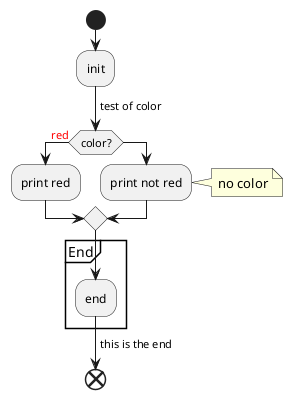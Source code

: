 ' 6.25.1 Without style (by default)
@startuml
	start
		:init;
		-> test of color;
		if (color?) is (<color:red>red) then
			:print red;
		else
			:print not red;
			note right: no color
		endif
		partition End {
			:end;
		}
		-> this is the end;
	end
@enduml

' 6.25.2 With style
' You can use style to change rendering of elements.
@startuml
	<style>
		activityDiagram {
			BackgroundColor #33668E
			BorderColor #33668E
			FontColor #888
			FontName arial
			diamond {
				BackgroundColor #ccf
				LineColor #00FF00
				FontColor green
				FontName arial
				FontSize 15
			}
			arrow {
				FontColor gold
				FontName arial
				FontSize 15
			}
			partition {
				LineColor red
				FontColor green
				RoundCorner 10
				BackgroundColor PeachPuff
			}
			note {
				FontColor Blue
				LineColor Navy
				BackgroundColor #ccf
			}
		}
		document {
			BackgroundColor transparent
		}
	</style>
	start
	:init;
	-> test of color;
	if (color?) is (<color:red>red) then
	:print red;
	else
	:print not red;
	note right: no color
	endif
	partition End {
	:end;
	}
	-> this is the end;
	end
@enduml
